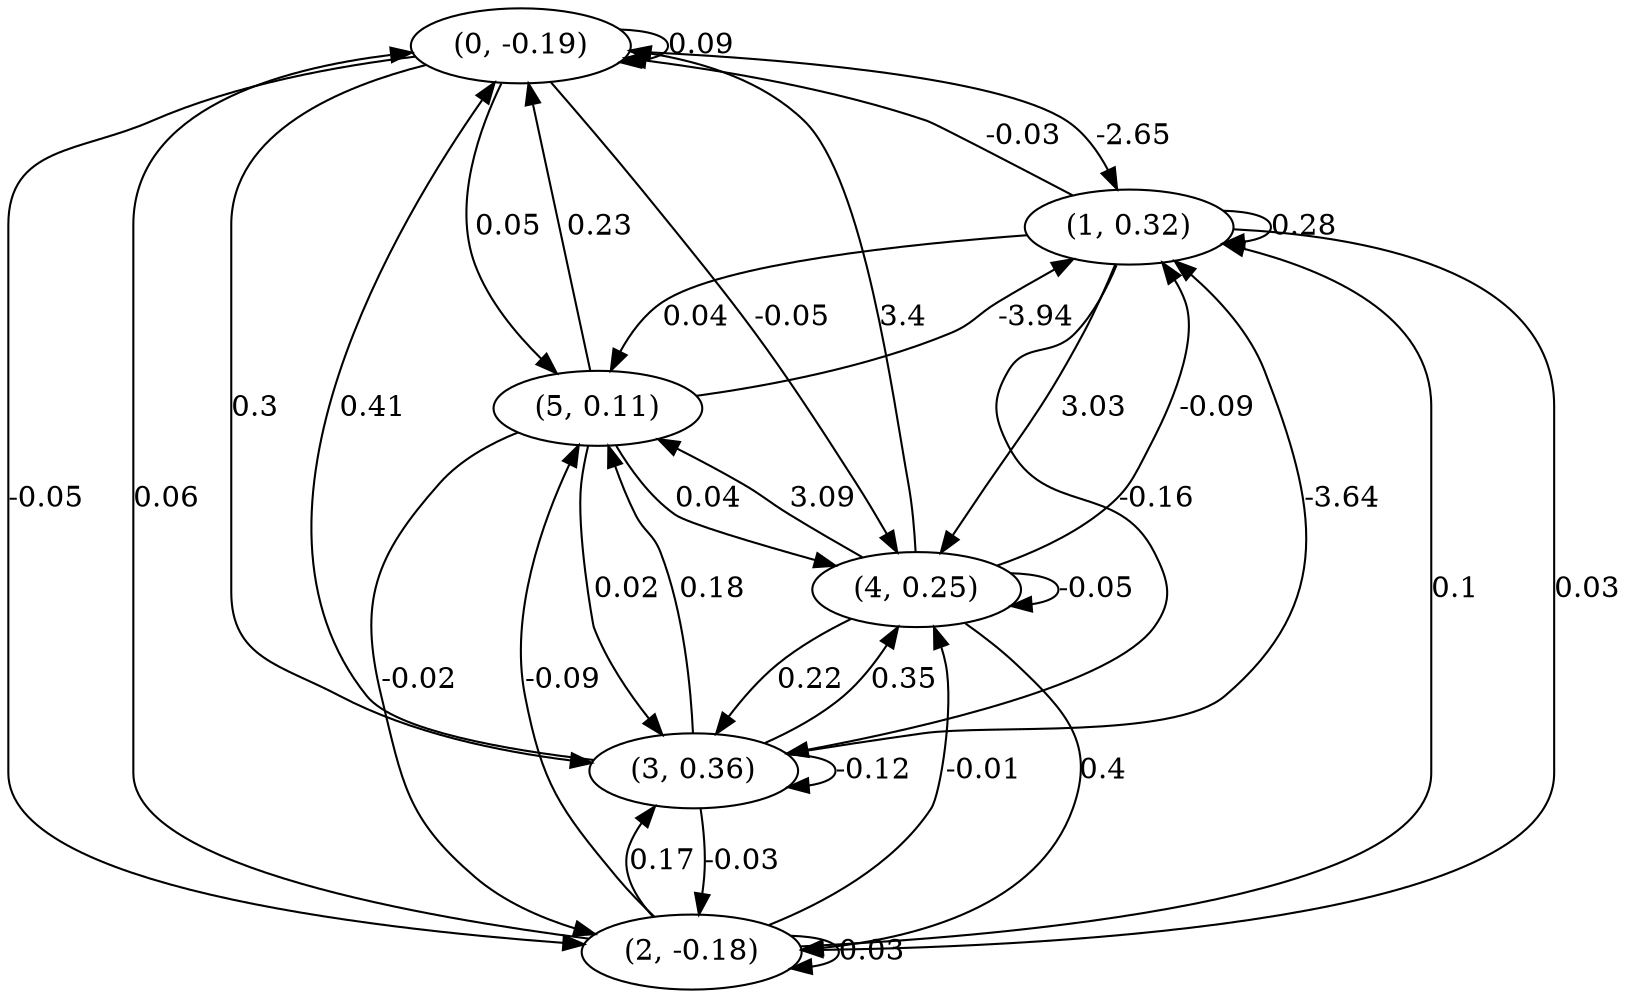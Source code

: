 digraph {
    0 [ label = "(0, -0.19)" ]
    1 [ label = "(1, 0.32)" ]
    2 [ label = "(2, -0.18)" ]
    3 [ label = "(3, 0.36)" ]
    4 [ label = "(4, 0.25)" ]
    5 [ label = "(5, 0.11)" ]
    0 -> 0 [ label = "0.09" ]
    1 -> 1 [ label = "0.28" ]
    2 -> 2 [ label = "0.03" ]
    3 -> 3 [ label = "-0.12" ]
    4 -> 4 [ label = "-0.05" ]
    1 -> 0 [ label = "-0.03" ]
    2 -> 0 [ label = "0.06" ]
    3 -> 0 [ label = "0.41" ]
    4 -> 0 [ label = "3.4" ]
    5 -> 0 [ label = "0.23" ]
    0 -> 1 [ label = "-2.65" ]
    2 -> 1 [ label = "0.1" ]
    3 -> 1 [ label = "-3.64" ]
    4 -> 1 [ label = "-0.09" ]
    5 -> 1 [ label = "-3.94" ]
    0 -> 2 [ label = "-0.05" ]
    1 -> 2 [ label = "0.03" ]
    3 -> 2 [ label = "-0.03" ]
    4 -> 2 [ label = "0.4" ]
    5 -> 2 [ label = "-0.02" ]
    0 -> 3 [ label = "0.3" ]
    1 -> 3 [ label = "-0.16" ]
    2 -> 3 [ label = "0.17" ]
    4 -> 3 [ label = "0.22" ]
    5 -> 3 [ label = "0.02" ]
    0 -> 4 [ label = "-0.05" ]
    1 -> 4 [ label = "3.03" ]
    2 -> 4 [ label = "-0.01" ]
    3 -> 4 [ label = "0.35" ]
    5 -> 4 [ label = "0.04" ]
    0 -> 5 [ label = "0.05" ]
    1 -> 5 [ label = "0.04" ]
    2 -> 5 [ label = "-0.09" ]
    3 -> 5 [ label = "0.18" ]
    4 -> 5 [ label = "3.09" ]
}

